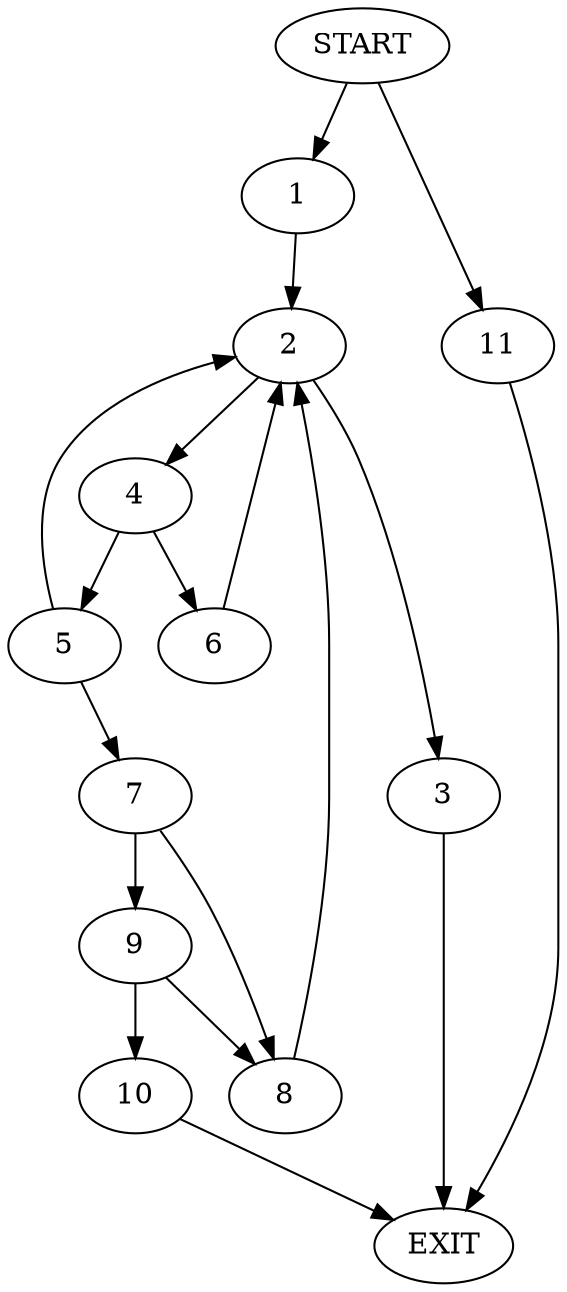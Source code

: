 digraph {
0 [label="START"]
12 [label="EXIT"]
0 -> 1
1 -> 2
2 -> 3
2 -> 4
4 -> 5
4 -> 6
3 -> 12
5 -> 2
5 -> 7
6 -> 2
7 -> 8
7 -> 9
9 -> 10
9 -> 8
8 -> 2
10 -> 12
0 -> 11
11 -> 12
}
